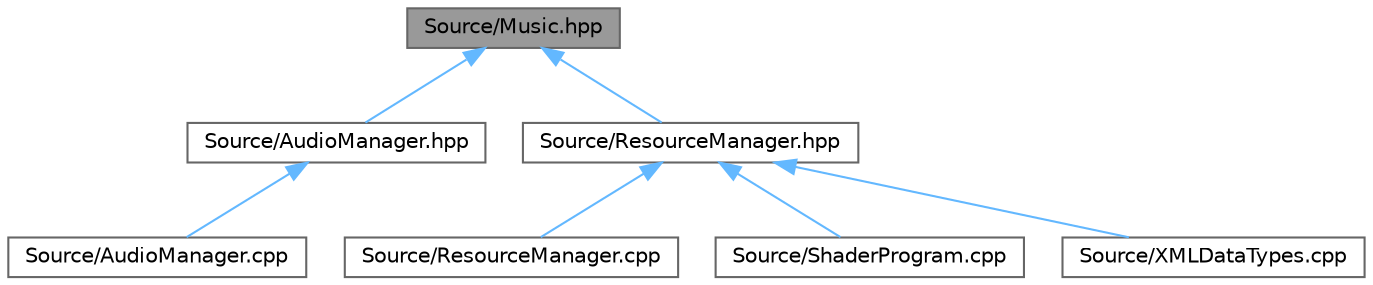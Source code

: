 digraph "Source/Music.hpp"
{
 // INTERACTIVE_SVG=YES
 // LATEX_PDF_SIZE
  bgcolor="transparent";
  edge [fontname=Helvetica,fontsize=10,labelfontname=Helvetica,labelfontsize=10];
  node [fontname=Helvetica,fontsize=10,shape=box,height=0.2,width=0.4];
  Node1 [label="Source/Music.hpp",height=0.2,width=0.4,color="gray40", fillcolor="grey60", style="filled", fontcolor="black",tooltip=" "];
  Node1 -> Node2 [dir="back",color="steelblue1",style="solid"];
  Node2 [label="Source/AudioManager.hpp",height=0.2,width=0.4,color="grey40", fillcolor="white", style="filled",URL="$_audio_manager_8hpp.html",tooltip="The AudioManager acts as a friendly wrapper for the SDL_Mixer library. It basically just plays sounds..."];
  Node2 -> Node3 [dir="back",color="steelblue1",style="solid"];
  Node3 [label="Source/AudioManager.cpp",height=0.2,width=0.4,color="grey40", fillcolor="white", style="filled",URL="$_audio_manager_8cpp.html",tooltip=" "];
  Node1 -> Node4 [dir="back",color="steelblue1",style="solid"];
  Node4 [label="Source/ResourceManager.hpp",height=0.2,width=0.4,color="grey40", fillcolor="white", style="filled",URL="$_resource_manager_8hpp.html",tooltip=" "];
  Node4 -> Node5 [dir="back",color="steelblue1",style="solid"];
  Node5 [label="Source/ResourceManager.cpp",height=0.2,width=0.4,color="grey40", fillcolor="white", style="filled",URL="$_resource_manager_8cpp.html",tooltip=" "];
  Node4 -> Node6 [dir="back",color="steelblue1",style="solid"];
  Node6 [label="Source/ShaderProgram.cpp",height=0.2,width=0.4,color="grey40", fillcolor="white", style="filled",URL="$_shader_program_8cpp.html",tooltip=" "];
  Node4 -> Node7 [dir="back",color="steelblue1",style="solid"];
  Node7 [label="Source/XMLDataTypes.cpp",height=0.2,width=0.4,color="grey40", fillcolor="white", style="filled",URL="$_x_m_l_data_types_8cpp.html",tooltip=" "];
}
